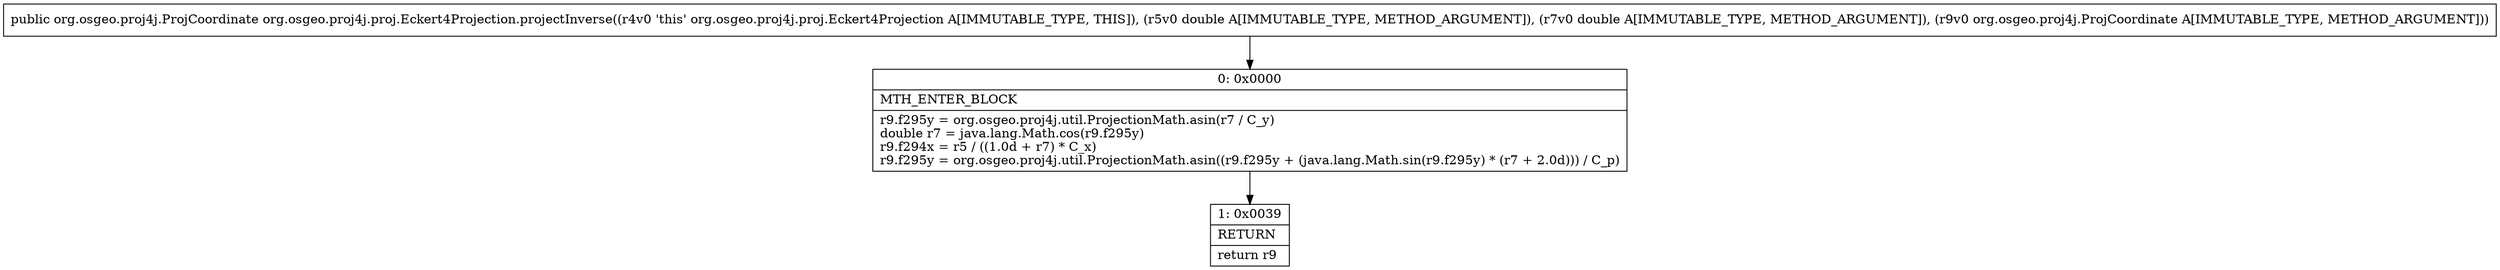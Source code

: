 digraph "CFG fororg.osgeo.proj4j.proj.Eckert4Projection.projectInverse(DDLorg\/osgeo\/proj4j\/ProjCoordinate;)Lorg\/osgeo\/proj4j\/ProjCoordinate;" {
Node_0 [shape=record,label="{0\:\ 0x0000|MTH_ENTER_BLOCK\l|r9.f295y = org.osgeo.proj4j.util.ProjectionMath.asin(r7 \/ C_y)\ldouble r7 = java.lang.Math.cos(r9.f295y)\lr9.f294x = r5 \/ ((1.0d + r7) * C_x)\lr9.f295y = org.osgeo.proj4j.util.ProjectionMath.asin((r9.f295y + (java.lang.Math.sin(r9.f295y) * (r7 + 2.0d))) \/ C_p)\l}"];
Node_1 [shape=record,label="{1\:\ 0x0039|RETURN\l|return r9\l}"];
MethodNode[shape=record,label="{public org.osgeo.proj4j.ProjCoordinate org.osgeo.proj4j.proj.Eckert4Projection.projectInverse((r4v0 'this' org.osgeo.proj4j.proj.Eckert4Projection A[IMMUTABLE_TYPE, THIS]), (r5v0 double A[IMMUTABLE_TYPE, METHOD_ARGUMENT]), (r7v0 double A[IMMUTABLE_TYPE, METHOD_ARGUMENT]), (r9v0 org.osgeo.proj4j.ProjCoordinate A[IMMUTABLE_TYPE, METHOD_ARGUMENT])) }"];
MethodNode -> Node_0;
Node_0 -> Node_1;
}


